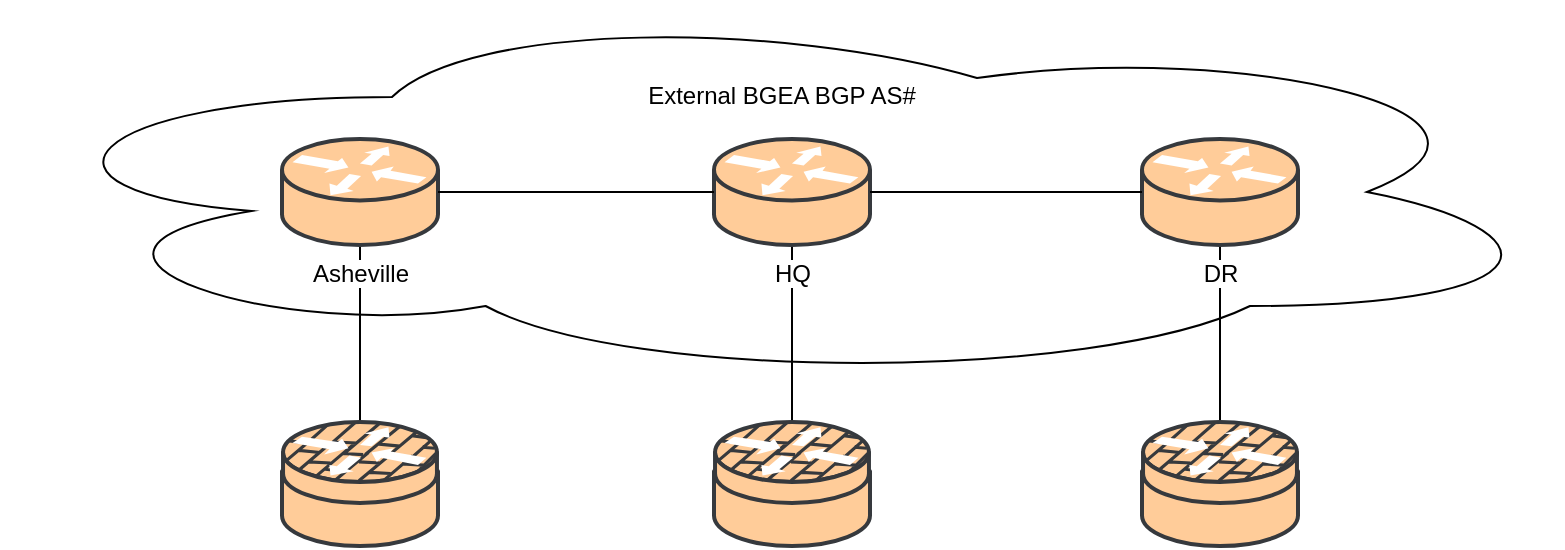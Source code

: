 <mxfile version="28.2.4">
  <diagram name="Page-1" id="4G7Jrc24bYsF_OHOj2GN">
    <mxGraphModel dx="1412" dy="737" grid="1" gridSize="10" guides="1" tooltips="1" connect="1" arrows="1" fold="1" page="1" pageScale="1" pageWidth="850" pageHeight="1100" math="0" shadow="0">
      <root>
        <mxCell id="0" />
        <mxCell id="1" parent="0" />
        <mxCell id="uTEQr7bpH9WWDBuf_HfT-5" value="" style="ellipse;shape=cloud;whiteSpace=wrap;html=1;" vertex="1" parent="1">
          <mxGeometry x="35" y="190" width="780" height="190" as="geometry" />
        </mxCell>
        <mxCell id="uTEQr7bpH9WWDBuf_HfT-12" value="" style="endArrow=none;html=1;rounded=0;entryX=0.5;entryY=1;entryDx=0;entryDy=0;entryPerimeter=0;exitX=0.5;exitY=0;exitDx=0;exitDy=0;exitPerimeter=0;" edge="1" parent="1" source="uTEQr7bpH9WWDBuf_HfT-15" target="uTEQr7bpH9WWDBuf_HfT-3">
          <mxGeometry width="50" height="50" relative="1" as="geometry">
            <mxPoint x="644" y="400" as="sourcePoint" />
            <mxPoint x="643.5" y="311.5" as="targetPoint" />
          </mxGeometry>
        </mxCell>
        <mxCell id="uTEQr7bpH9WWDBuf_HfT-11" value="" style="endArrow=none;html=1;rounded=0;entryX=0.5;entryY=1;entryDx=0;entryDy=0;entryPerimeter=0;exitX=0.5;exitY=0;exitDx=0;exitDy=0;exitPerimeter=0;" edge="1" parent="1" source="uTEQr7bpH9WWDBuf_HfT-13" target="uTEQr7bpH9WWDBuf_HfT-1">
          <mxGeometry width="50" height="50" relative="1" as="geometry">
            <mxPoint x="214" y="400" as="sourcePoint" />
            <mxPoint x="213.5" y="380" as="targetPoint" />
          </mxGeometry>
        </mxCell>
        <mxCell id="uTEQr7bpH9WWDBuf_HfT-10" value="" style="endArrow=none;html=1;rounded=0;entryX=0.5;entryY=1;entryDx=0;entryDy=0;entryPerimeter=0;exitX=0.5;exitY=0;exitDx=0;exitDy=0;exitPerimeter=0;" edge="1" parent="1" source="uTEQr7bpH9WWDBuf_HfT-14" target="uTEQr7bpH9WWDBuf_HfT-2">
          <mxGeometry width="50" height="50" relative="1" as="geometry">
            <mxPoint x="430" y="400" as="sourcePoint" />
            <mxPoint x="460" y="250" as="targetPoint" />
          </mxGeometry>
        </mxCell>
        <mxCell id="uTEQr7bpH9WWDBuf_HfT-1" value="&lt;span style=&quot;background-color: light-dark(#ffffff, var(--ge-dark-color, #121212));&quot;&gt;Asheville&lt;/span&gt;" style="shape=mxgraph.cisco.routers.router;sketch=0;html=1;pointerEvents=1;dashed=0;fillColor=#ffcc99;strokeColor=#36393d;strokeWidth=2;verticalLabelPosition=bottom;verticalAlign=top;align=center;outlineConnect=0;" vertex="1" parent="1">
          <mxGeometry x="175" y="258.5" width="78" height="53" as="geometry" />
        </mxCell>
        <mxCell id="uTEQr7bpH9WWDBuf_HfT-2" value="&lt;span style=&quot;background-color: light-dark(#ffffff, var(--ge-dark-color, #121212));&quot;&gt;HQ&lt;/span&gt;" style="shape=mxgraph.cisco.routers.router;sketch=0;html=1;pointerEvents=1;dashed=0;fillColor=#ffcc99;strokeColor=#36393d;strokeWidth=2;verticalLabelPosition=bottom;verticalAlign=top;align=center;outlineConnect=0;" vertex="1" parent="1">
          <mxGeometry x="391" y="258.5" width="78" height="53" as="geometry" />
        </mxCell>
        <mxCell id="uTEQr7bpH9WWDBuf_HfT-3" value="&lt;span style=&quot;background-color: light-dark(#ffffff, var(--ge-dark-color, #121212));&quot;&gt;DR&lt;/span&gt;" style="shape=mxgraph.cisco.routers.router;sketch=0;html=1;pointerEvents=1;dashed=0;fillColor=#ffcc99;strokeColor=#36393d;strokeWidth=2;verticalLabelPosition=bottom;verticalAlign=top;align=center;outlineConnect=0;" vertex="1" parent="1">
          <mxGeometry x="605" y="258.5" width="78" height="53" as="geometry" />
        </mxCell>
        <mxCell id="uTEQr7bpH9WWDBuf_HfT-6" value="External BGEA BGP AS#&lt;div&gt;&lt;br&gt;&lt;/div&gt;" style="text;html=1;align=center;verticalAlign=middle;whiteSpace=wrap;rounded=0;" vertex="1" parent="1">
          <mxGeometry x="355" y="228.5" width="140" height="30" as="geometry" />
        </mxCell>
        <mxCell id="uTEQr7bpH9WWDBuf_HfT-8" style="edgeStyle=orthogonalEdgeStyle;rounded=0;orthogonalLoop=1;jettySize=auto;html=1;exitX=0;exitY=0.5;exitDx=0;exitDy=0;exitPerimeter=0;entryX=1;entryY=0.5;entryDx=0;entryDy=0;entryPerimeter=0;endArrow=none;endFill=0;" edge="1" parent="1" source="uTEQr7bpH9WWDBuf_HfT-2" target="uTEQr7bpH9WWDBuf_HfT-1">
          <mxGeometry relative="1" as="geometry" />
        </mxCell>
        <mxCell id="uTEQr7bpH9WWDBuf_HfT-9" style="edgeStyle=orthogonalEdgeStyle;rounded=0;orthogonalLoop=1;jettySize=auto;html=1;exitX=0;exitY=0.5;exitDx=0;exitDy=0;exitPerimeter=0;entryX=1;entryY=0.5;entryDx=0;entryDy=0;entryPerimeter=0;endArrow=none;endFill=0;" edge="1" parent="1" source="uTEQr7bpH9WWDBuf_HfT-3" target="uTEQr7bpH9WWDBuf_HfT-2">
          <mxGeometry relative="1" as="geometry">
            <mxPoint x="605" y="284.5" as="sourcePoint" />
            <mxPoint x="467" y="284.5" as="targetPoint" />
          </mxGeometry>
        </mxCell>
        <mxCell id="uTEQr7bpH9WWDBuf_HfT-13" value="" style="shape=mxgraph.cisco.security.router_firewall;sketch=0;html=1;pointerEvents=1;dashed=0;fillColor=#ffcc99;strokeColor=#36393d;strokeWidth=2;verticalLabelPosition=bottom;verticalAlign=top;align=center;outlineConnect=0;" vertex="1" parent="1">
          <mxGeometry x="175.0" y="400" width="78" height="62" as="geometry" />
        </mxCell>
        <mxCell id="uTEQr7bpH9WWDBuf_HfT-14" value="" style="shape=mxgraph.cisco.security.router_firewall;sketch=0;html=1;pointerEvents=1;dashed=0;fillColor=#ffcc99;strokeColor=#36393d;strokeWidth=2;verticalLabelPosition=bottom;verticalAlign=top;align=center;outlineConnect=0;" vertex="1" parent="1">
          <mxGeometry x="391" y="400" width="78" height="62" as="geometry" />
        </mxCell>
        <mxCell id="uTEQr7bpH9WWDBuf_HfT-15" value="" style="shape=mxgraph.cisco.security.router_firewall;sketch=0;html=1;pointerEvents=1;dashed=0;fillColor=#ffcc99;strokeColor=#36393d;strokeWidth=2;verticalLabelPosition=bottom;verticalAlign=top;align=center;outlineConnect=0;" vertex="1" parent="1">
          <mxGeometry x="605" y="400" width="78" height="62" as="geometry" />
        </mxCell>
      </root>
    </mxGraphModel>
  </diagram>
</mxfile>
